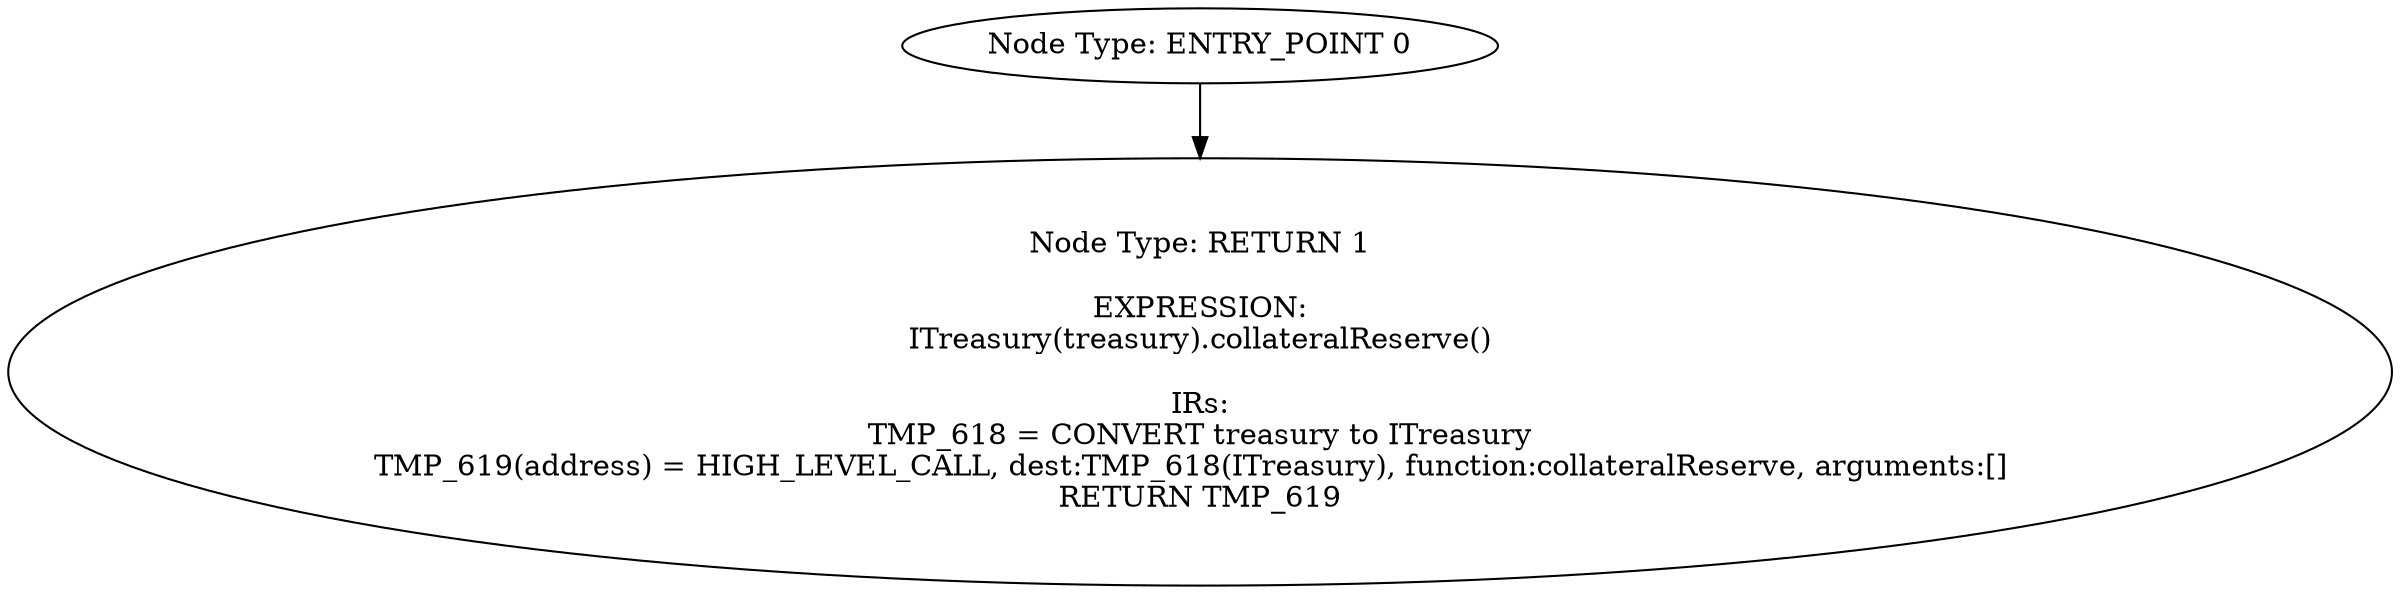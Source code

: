 digraph{
0[label="Node Type: ENTRY_POINT 0
"];
0->1;
1[label="Node Type: RETURN 1

EXPRESSION:
ITreasury(treasury).collateralReserve()

IRs:
TMP_618 = CONVERT treasury to ITreasury
TMP_619(address) = HIGH_LEVEL_CALL, dest:TMP_618(ITreasury), function:collateralReserve, arguments:[]  
RETURN TMP_619"];
}
